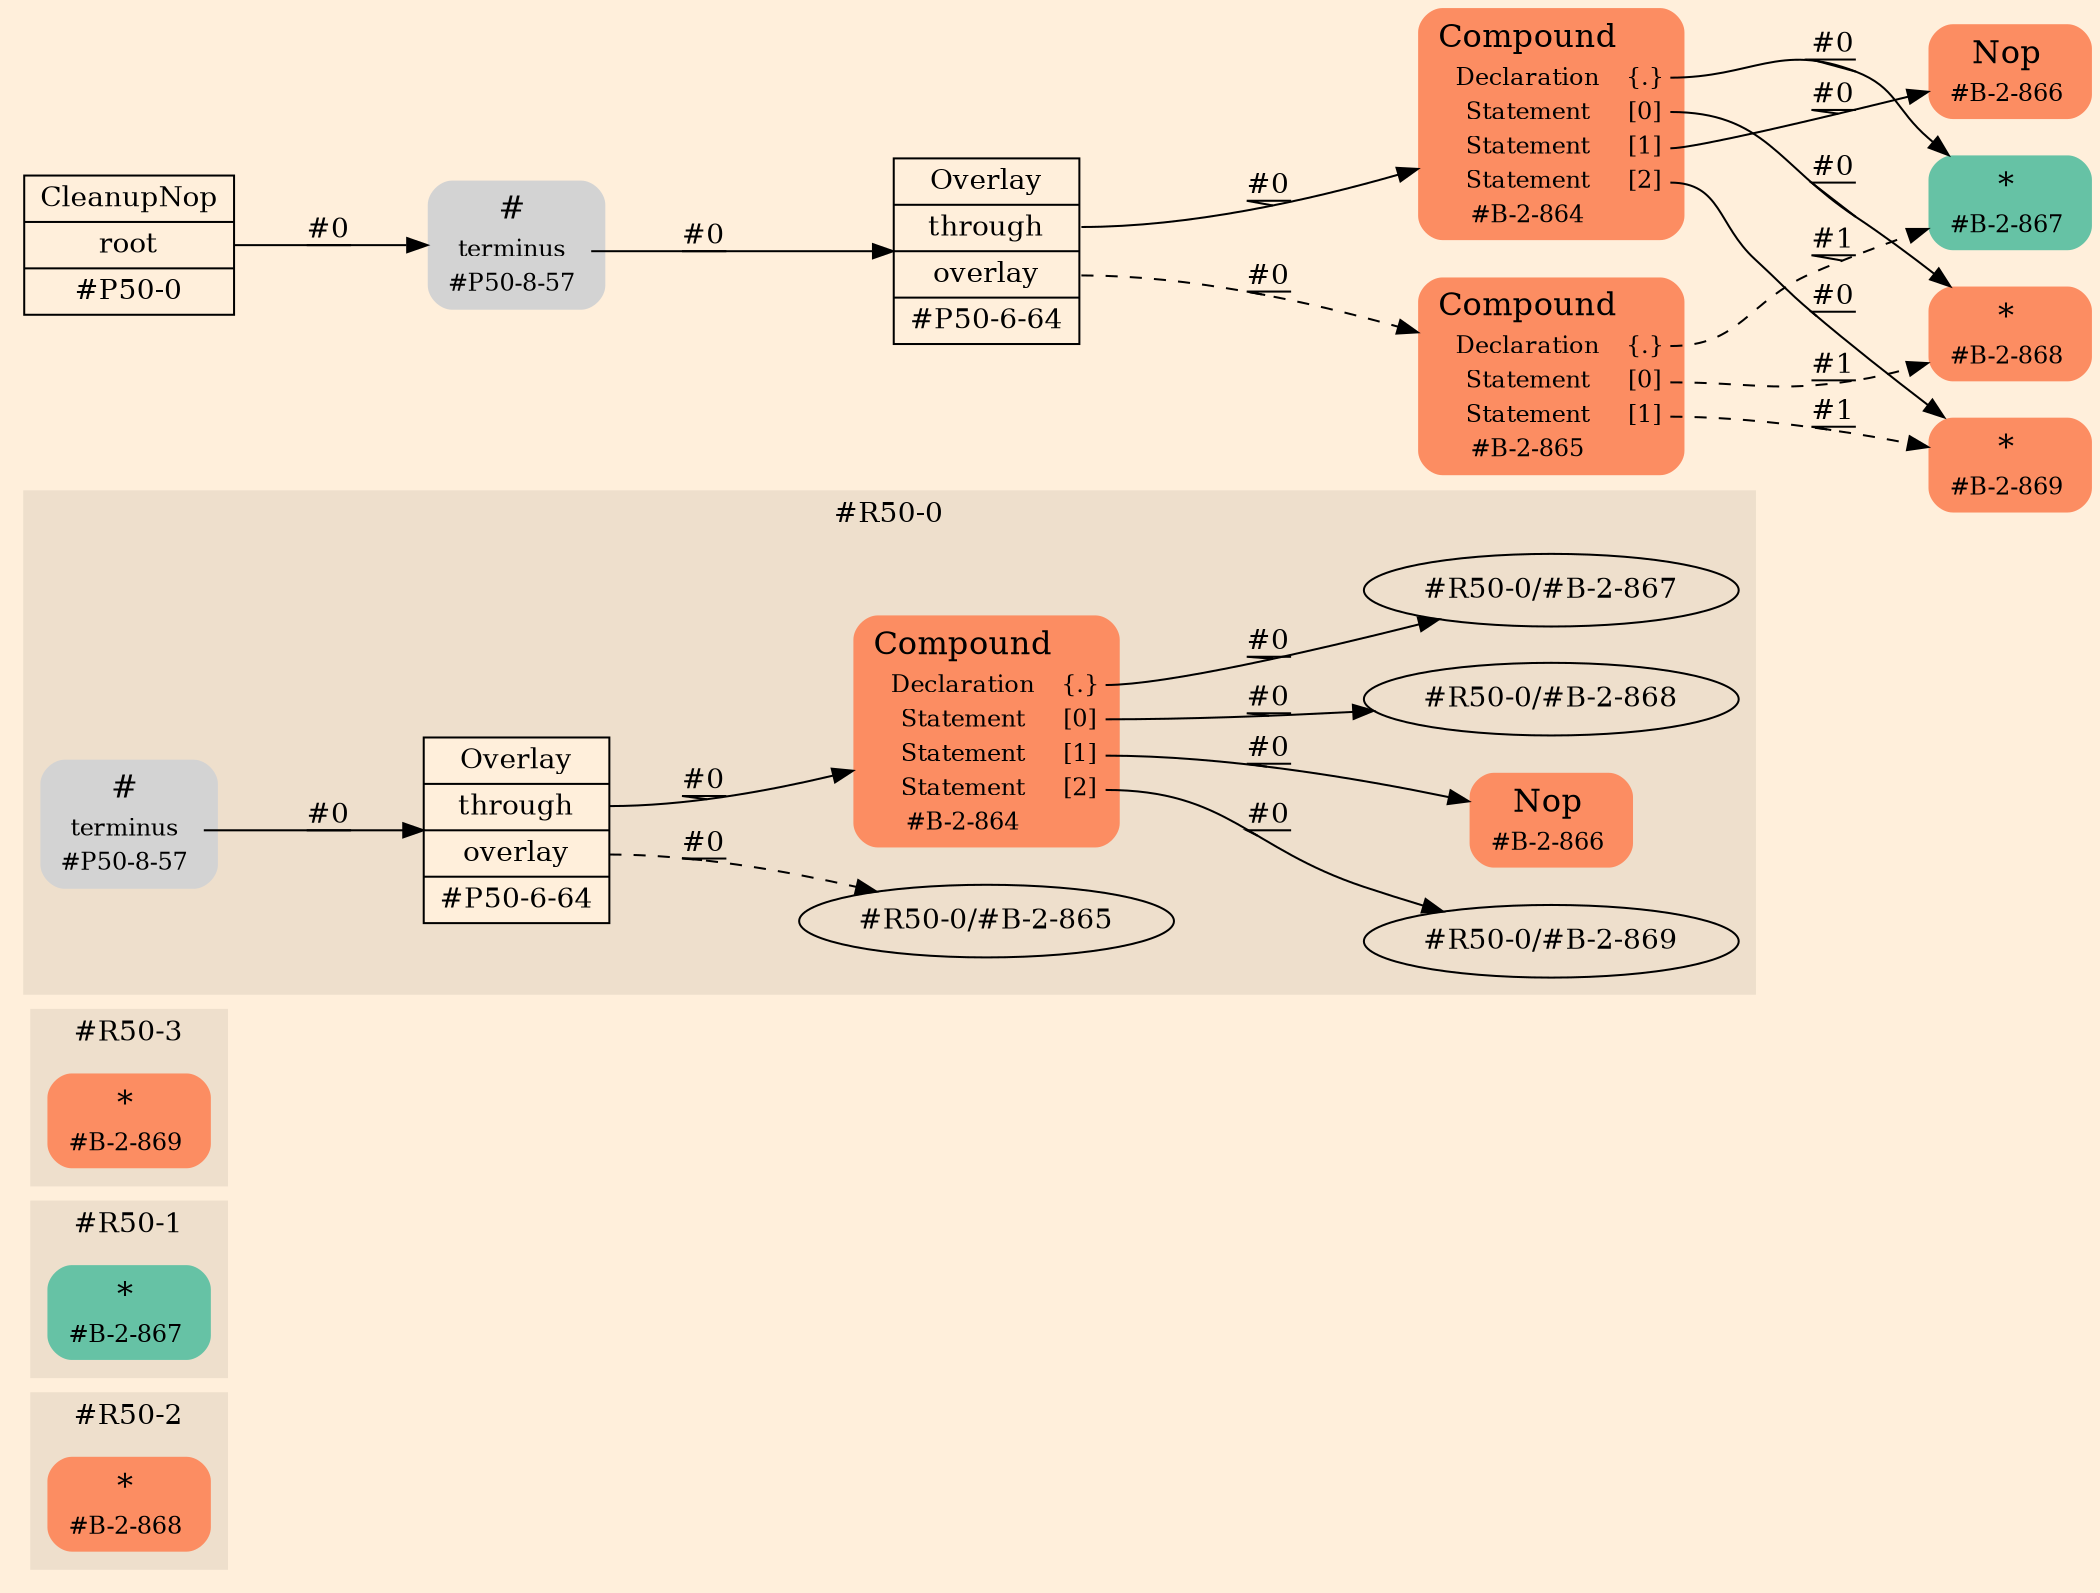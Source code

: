 digraph Inferno {
graph [
rankdir = "LR"
ranksep = 1.0
size = "14,20"
bgcolor = antiquewhite1
];
node [
];
subgraph "cluster#R50-2" {
label = "#R50-2"
style = "filled"
color = antiquewhite2
"#R50-2/#B-2-868" [
shape = "plaintext"
fillcolor = "/set28/2"
label = <<TABLE BORDER="0" CELLBORDER="0" CELLSPACING="0">
 <TR>
  <TD><FONT POINT-SIZE="16.0">*</FONT></TD>
  <TD></TD>
 </TR>
 <TR>
  <TD>#B-2-868</TD>
  <TD PORT="port0"></TD>
 </TR>
</TABLE>>
style = "rounded,filled"
fontsize = "12"
];
}
subgraph "cluster#R50-1" {
label = "#R50-1"
style = "filled"
color = antiquewhite2
"#R50-1/#B-2-867" [
shape = "plaintext"
fillcolor = "/set28/1"
label = <<TABLE BORDER="0" CELLBORDER="0" CELLSPACING="0">
 <TR>
  <TD><FONT POINT-SIZE="16.0">*</FONT></TD>
  <TD></TD>
 </TR>
 <TR>
  <TD>#B-2-867</TD>
  <TD PORT="port0"></TD>
 </TR>
</TABLE>>
style = "rounded,filled"
fontsize = "12"
];
}
subgraph "cluster#R50-3" {
label = "#R50-3"
style = "filled"
color = antiquewhite2
"#R50-3/#B-2-869" [
shape = "plaintext"
fillcolor = "/set28/2"
label = <<TABLE BORDER="0" CELLBORDER="0" CELLSPACING="0">
 <TR>
  <TD><FONT POINT-SIZE="16.0">*</FONT></TD>
  <TD></TD>
 </TR>
 <TR>
  <TD>#B-2-869</TD>
  <TD PORT="port0"></TD>
 </TR>
</TABLE>>
style = "rounded,filled"
fontsize = "12"
];
}
subgraph "cluster#R50-0" {
label = "#R50-0"
style = "filled"
color = antiquewhite2
"#R50-0/#B-2-864" [
shape = "plaintext"
fillcolor = "/set28/2"
label = <<TABLE BORDER="0" CELLBORDER="0" CELLSPACING="0">
 <TR>
  <TD><FONT POINT-SIZE="16.0">Compound</FONT></TD>
  <TD></TD>
 </TR>
 <TR>
  <TD>Declaration</TD>
  <TD PORT="port0">{.}</TD>
 </TR>
 <TR>
  <TD>Statement</TD>
  <TD PORT="port1">[0]</TD>
 </TR>
 <TR>
  <TD>Statement</TD>
  <TD PORT="port2">[1]</TD>
 </TR>
 <TR>
  <TD>Statement</TD>
  <TD PORT="port3">[2]</TD>
 </TR>
 <TR>
  <TD>#B-2-864</TD>
  <TD PORT="port4"></TD>
 </TR>
</TABLE>>
style = "rounded,filled"
fontsize = "12"
];
"#R50-0/#B-2-866" [
shape = "plaintext"
fillcolor = "/set28/2"
label = <<TABLE BORDER="0" CELLBORDER="0" CELLSPACING="0">
 <TR>
  <TD><FONT POINT-SIZE="16.0">Nop</FONT></TD>
  <TD></TD>
 </TR>
 <TR>
  <TD>#B-2-866</TD>
  <TD PORT="port0"></TD>
 </TR>
</TABLE>>
style = "rounded,filled"
fontsize = "12"
];
"#R50-0/#P50-8-57" [
shape = "plaintext"
label = <<TABLE BORDER="0" CELLBORDER="0" CELLSPACING="0">
 <TR>
  <TD><FONT POINT-SIZE="16.0">#</FONT></TD>
  <TD></TD>
 </TR>
 <TR>
  <TD>terminus</TD>
  <TD PORT="port0"></TD>
 </TR>
 <TR>
  <TD>#P50-8-57</TD>
  <TD PORT="port1"></TD>
 </TR>
</TABLE>>
style = "rounded,filled"
fontsize = "12"
];
"#R50-0/#P50-6-64" [
shape = "record"
label = "<fixed> Overlay | <port0> through | <port1> overlay | <port2> #P50-6-64"
style = "filled"
fontsize = "14"
fillcolor = antiquewhite1
];
"#R50-0/#B-2-864":port0 -> "#R50-0/#B-2-867" [style="solid"
label = "#0"
decorate = true
];
"#R50-0/#B-2-864":port1 -> "#R50-0/#B-2-868" [style="solid"
label = "#0"
decorate = true
];
"#R50-0/#B-2-864":port2 -> "#R50-0/#B-2-866" [style="solid"
label = "#0"
decorate = true
];
"#R50-0/#B-2-864":port3 -> "#R50-0/#B-2-869" [style="solid"
label = "#0"
decorate = true
];
"#R50-0/#P50-8-57":port0 -> "#R50-0/#P50-6-64" [style="solid"
label = "#0"
decorate = true
];
"#R50-0/#P50-6-64":port0 -> "#R50-0/#B-2-864" [style="solid"
label = "#0"
decorate = true
];
"#R50-0/#P50-6-64":port1 -> "#R50-0/#B-2-865" [style="dashed"
label = "#0"
decorate = true
];
}
"/CR#P50-0" [
shape = "record"
fillcolor = "transparent"
label = "<fixed> CleanupNop | <port0> root | <port1> #P50-0"
style = "filled"
fontsize = "14"
fillcolor = antiquewhite1
];
"/#P50-8-57" [
shape = "plaintext"
label = <<TABLE BORDER="0" CELLBORDER="0" CELLSPACING="0">
 <TR>
  <TD><FONT POINT-SIZE="16.0">#</FONT></TD>
  <TD></TD>
 </TR>
 <TR>
  <TD>terminus</TD>
  <TD PORT="port0"></TD>
 </TR>
 <TR>
  <TD>#P50-8-57</TD>
  <TD PORT="port1"></TD>
 </TR>
</TABLE>>
style = "rounded,filled"
fontsize = "12"
];
"/#P50-6-64" [
shape = "record"
label = "<fixed> Overlay | <port0> through | <port1> overlay | <port2> #P50-6-64"
style = "filled"
fontsize = "14"
fillcolor = antiquewhite1
];
"/#B-2-864" [
shape = "plaintext"
fillcolor = "/set28/2"
label = <<TABLE BORDER="0" CELLBORDER="0" CELLSPACING="0">
 <TR>
  <TD><FONT POINT-SIZE="16.0">Compound</FONT></TD>
  <TD></TD>
 </TR>
 <TR>
  <TD>Declaration</TD>
  <TD PORT="port0">{.}</TD>
 </TR>
 <TR>
  <TD>Statement</TD>
  <TD PORT="port1">[0]</TD>
 </TR>
 <TR>
  <TD>Statement</TD>
  <TD PORT="port2">[1]</TD>
 </TR>
 <TR>
  <TD>Statement</TD>
  <TD PORT="port3">[2]</TD>
 </TR>
 <TR>
  <TD>#B-2-864</TD>
  <TD PORT="port4"></TD>
 </TR>
</TABLE>>
style = "rounded,filled"
fontsize = "12"
];
"/#B-2-867" [
shape = "plaintext"
fillcolor = "/set28/1"
label = <<TABLE BORDER="0" CELLBORDER="0" CELLSPACING="0">
 <TR>
  <TD><FONT POINT-SIZE="16.0">*</FONT></TD>
  <TD></TD>
 </TR>
 <TR>
  <TD>#B-2-867</TD>
  <TD PORT="port0"></TD>
 </TR>
</TABLE>>
style = "rounded,filled"
fontsize = "12"
];
"/#B-2-868" [
shape = "plaintext"
fillcolor = "/set28/2"
label = <<TABLE BORDER="0" CELLBORDER="0" CELLSPACING="0">
 <TR>
  <TD><FONT POINT-SIZE="16.0">*</FONT></TD>
  <TD></TD>
 </TR>
 <TR>
  <TD>#B-2-868</TD>
  <TD PORT="port0"></TD>
 </TR>
</TABLE>>
style = "rounded,filled"
fontsize = "12"
];
"/#B-2-866" [
shape = "plaintext"
fillcolor = "/set28/2"
label = <<TABLE BORDER="0" CELLBORDER="0" CELLSPACING="0">
 <TR>
  <TD><FONT POINT-SIZE="16.0">Nop</FONT></TD>
  <TD></TD>
 </TR>
 <TR>
  <TD>#B-2-866</TD>
  <TD PORT="port0"></TD>
 </TR>
</TABLE>>
style = "rounded,filled"
fontsize = "12"
];
"/#B-2-869" [
shape = "plaintext"
fillcolor = "/set28/2"
label = <<TABLE BORDER="0" CELLBORDER="0" CELLSPACING="0">
 <TR>
  <TD><FONT POINT-SIZE="16.0">*</FONT></TD>
  <TD></TD>
 </TR>
 <TR>
  <TD>#B-2-869</TD>
  <TD PORT="port0"></TD>
 </TR>
</TABLE>>
style = "rounded,filled"
fontsize = "12"
];
"/#B-2-865" [
shape = "plaintext"
fillcolor = "/set28/2"
label = <<TABLE BORDER="0" CELLBORDER="0" CELLSPACING="0">
 <TR>
  <TD><FONT POINT-SIZE="16.0">Compound</FONT></TD>
  <TD></TD>
 </TR>
 <TR>
  <TD>Declaration</TD>
  <TD PORT="port0">{.}</TD>
 </TR>
 <TR>
  <TD>Statement</TD>
  <TD PORT="port1">[0]</TD>
 </TR>
 <TR>
  <TD>Statement</TD>
  <TD PORT="port2">[1]</TD>
 </TR>
 <TR>
  <TD>#B-2-865</TD>
  <TD PORT="port3"></TD>
 </TR>
</TABLE>>
style = "rounded,filled"
fontsize = "12"
];
"/CR#P50-0":port0 -> "/#P50-8-57" [style="solid"
label = "#0"
decorate = true
];
"/#P50-8-57":port0 -> "/#P50-6-64" [style="solid"
label = "#0"
decorate = true
];
"/#P50-6-64":port0 -> "/#B-2-864" [style="solid"
label = "#0"
decorate = true
];
"/#P50-6-64":port1 -> "/#B-2-865" [style="dashed"
label = "#0"
decorate = true
];
"/#B-2-864":port0 -> "/#B-2-867" [style="solid"
label = "#0"
decorate = true
];
"/#B-2-864":port1 -> "/#B-2-868" [style="solid"
label = "#0"
decorate = true
];
"/#B-2-864":port2 -> "/#B-2-866" [style="solid"
label = "#0"
decorate = true
];
"/#B-2-864":port3 -> "/#B-2-869" [style="solid"
label = "#0"
decorate = true
];
"/#B-2-865":port0 -> "/#B-2-867" [style="dashed"
label = "#1"
decorate = true
];
"/#B-2-865":port1 -> "/#B-2-868" [style="dashed"
label = "#1"
decorate = true
];
"/#B-2-865":port2 -> "/#B-2-869" [style="dashed"
label = "#1"
decorate = true
];
}

